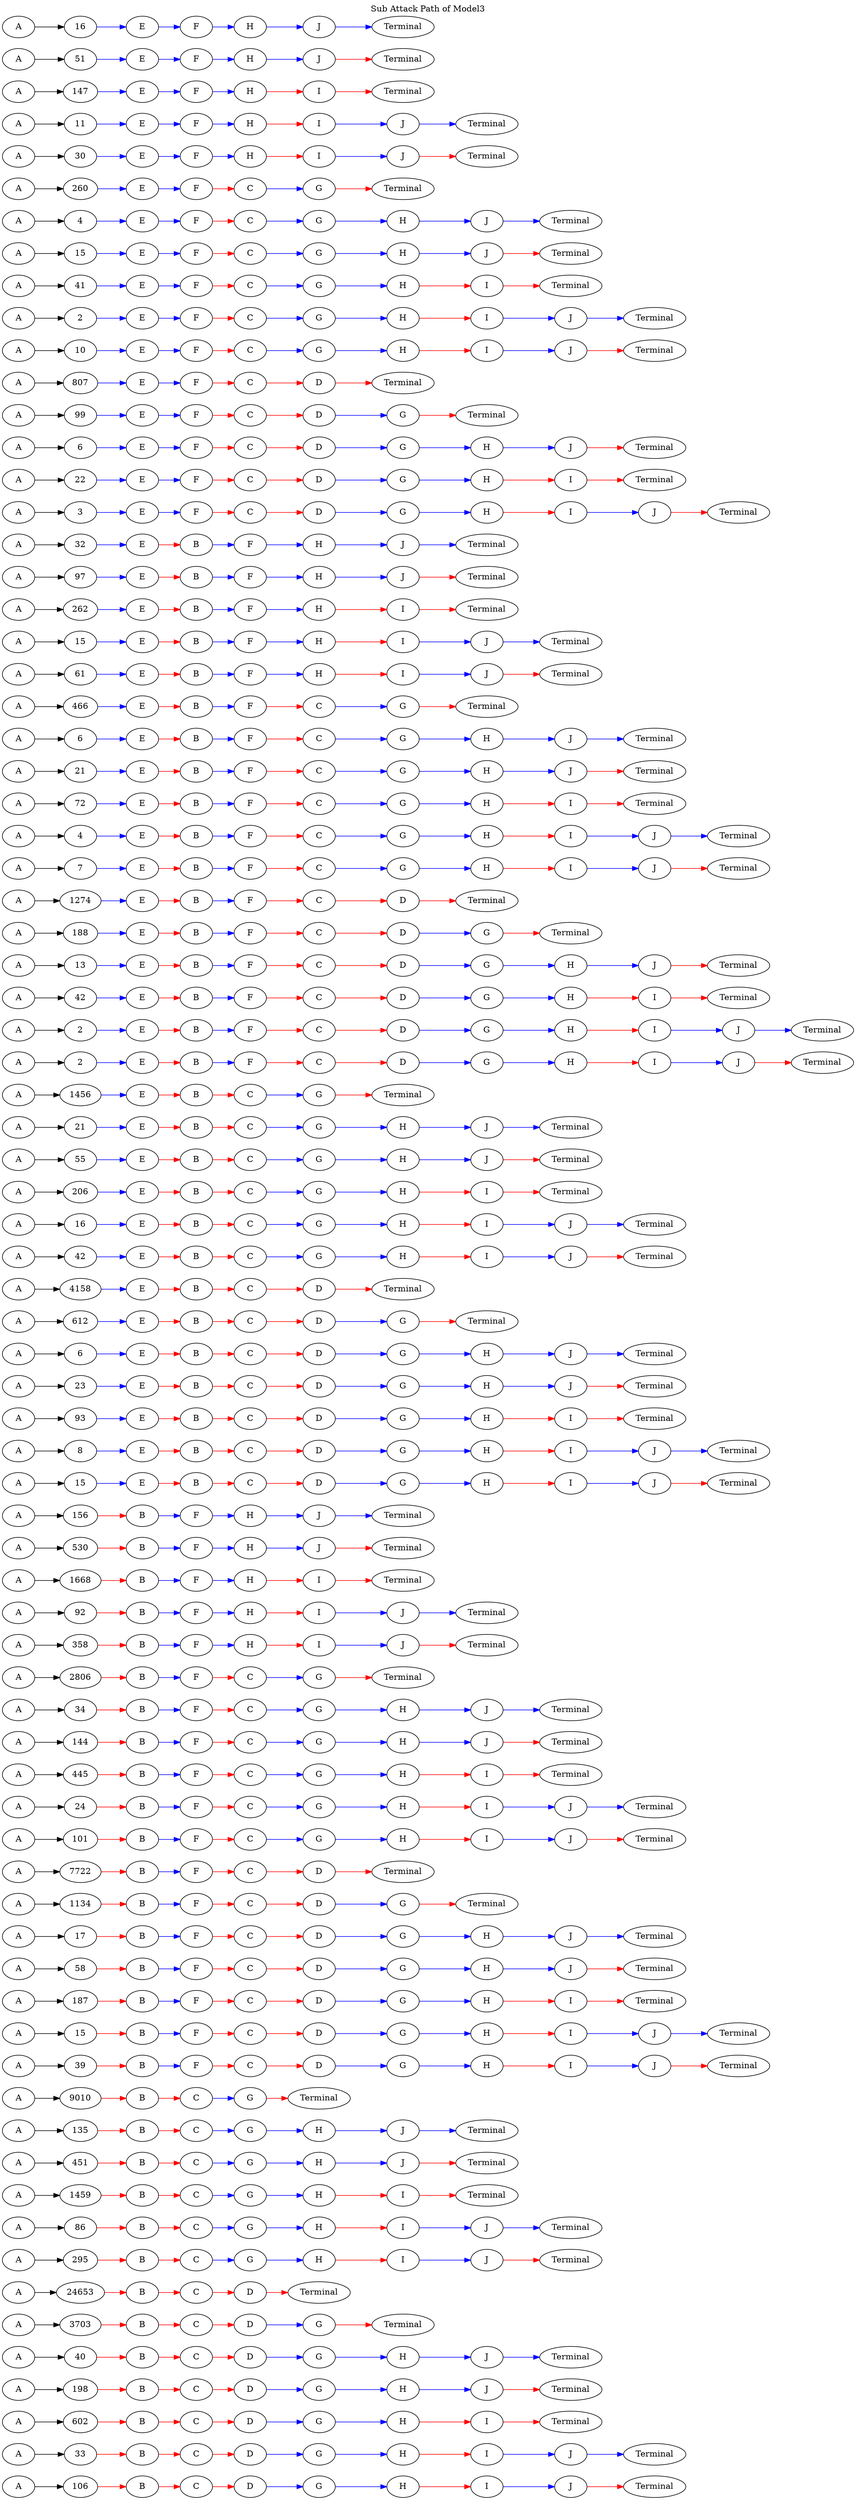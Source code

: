 // Sub Attack Path
digraph SubAttackPathModel {
	graph [label="Sub Attack Path of Model3" labelloc=t rankdir=LR]
	A1 [label=A]
	number_of_attack1 [label=106]
	A1 -> number_of_attack1
	B1 [label=B]
	number_of_attack1 -> B1 [color=red]
	C1 [label=C]
	B1 -> C1 [color=red]
	D1 [label=D]
	C1 -> D1 [color=red]
	G1 [label=G]
	D1 -> G1 [color=blue]
	H1 [label=H]
	G1 -> H1 [color=blue]
	I1 [label=I]
	H1 -> I1 [color=red]
	J1 [label=J]
	I1 -> J1 [color=blue]
	Terminal1 [label=Terminal]
	J1 -> Terminal1 [color=red]
	A2 [label=A]
	number_of_attack2 [label=33]
	A2 -> number_of_attack2
	B2 [label=B]
	number_of_attack2 -> B2 [color=red]
	C2 [label=C]
	B2 -> C2 [color=red]
	D2 [label=D]
	C2 -> D2 [color=red]
	G2 [label=G]
	D2 -> G2 [color=blue]
	H2 [label=H]
	G2 -> H2 [color=blue]
	I2 [label=I]
	H2 -> I2 [color=red]
	J2 [label=J]
	I2 -> J2 [color=blue]
	Terminal2 [label=Terminal]
	J2 -> Terminal2 [color=blue]
	A3 [label=A]
	number_of_attack3 [label=602]
	A3 -> number_of_attack3
	B3 [label=B]
	number_of_attack3 -> B3 [color=red]
	C3 [label=C]
	B3 -> C3 [color=red]
	D3 [label=D]
	C3 -> D3 [color=red]
	G3 [label=G]
	D3 -> G3 [color=blue]
	H3 [label=H]
	G3 -> H3 [color=blue]
	I3 [label=I]
	H3 -> I3 [color=red]
	Terminal3 [label=Terminal]
	I3 -> Terminal3 [color=red]
	A4 [label=A]
	number_of_attack4 [label=198]
	A4 -> number_of_attack4
	B4 [label=B]
	number_of_attack4 -> B4 [color=red]
	C4 [label=C]
	B4 -> C4 [color=red]
	D4 [label=D]
	C4 -> D4 [color=red]
	G4 [label=G]
	D4 -> G4 [color=blue]
	H4 [label=H]
	G4 -> H4 [color=blue]
	J4 [label=J]
	H4 -> J4 [color=blue]
	Terminal4 [label=Terminal]
	J4 -> Terminal4 [color=red]
	A5 [label=A]
	number_of_attack5 [label=40]
	A5 -> number_of_attack5
	B5 [label=B]
	number_of_attack5 -> B5 [color=red]
	C5 [label=C]
	B5 -> C5 [color=red]
	D5 [label=D]
	C5 -> D5 [color=red]
	G5 [label=G]
	D5 -> G5 [color=blue]
	H5 [label=H]
	G5 -> H5 [color=blue]
	J5 [label=J]
	H5 -> J5 [color=blue]
	Terminal5 [label=Terminal]
	J5 -> Terminal5 [color=blue]
	A6 [label=A]
	number_of_attack6 [label=3703]
	A6 -> number_of_attack6
	B6 [label=B]
	number_of_attack6 -> B6 [color=red]
	C6 [label=C]
	B6 -> C6 [color=red]
	D6 [label=D]
	C6 -> D6 [color=red]
	G6 [label=G]
	D6 -> G6 [color=blue]
	Terminal6 [label=Terminal]
	G6 -> Terminal6 [color=red]
	A7 [label=A]
	number_of_attack7 [label=24653]
	A7 -> number_of_attack7
	B7 [label=B]
	number_of_attack7 -> B7 [color=red]
	C7 [label=C]
	B7 -> C7 [color=red]
	D7 [label=D]
	C7 -> D7 [color=red]
	Terminal7 [label=Terminal]
	D7 -> Terminal7 [color=red]
	A8 [label=A]
	number_of_attack8 [label=295]
	A8 -> number_of_attack8
	B8 [label=B]
	number_of_attack8 -> B8 [color=red]
	C8 [label=C]
	B8 -> C8 [color=red]
	G8 [label=G]
	C8 -> G8 [color=blue]
	H8 [label=H]
	G8 -> H8 [color=blue]
	I8 [label=I]
	H8 -> I8 [color=red]
	J8 [label=J]
	I8 -> J8 [color=blue]
	Terminal8 [label=Terminal]
	J8 -> Terminal8 [color=red]
	A9 [label=A]
	number_of_attack9 [label=86]
	A9 -> number_of_attack9
	B9 [label=B]
	number_of_attack9 -> B9 [color=red]
	C9 [label=C]
	B9 -> C9 [color=red]
	G9 [label=G]
	C9 -> G9 [color=blue]
	H9 [label=H]
	G9 -> H9 [color=blue]
	I9 [label=I]
	H9 -> I9 [color=red]
	J9 [label=J]
	I9 -> J9 [color=blue]
	Terminal9 [label=Terminal]
	J9 -> Terminal9 [color=blue]
	A10 [label=A]
	number_of_attack10 [label=1459]
	A10 -> number_of_attack10
	B10 [label=B]
	number_of_attack10 -> B10 [color=red]
	C10 [label=C]
	B10 -> C10 [color=red]
	G10 [label=G]
	C10 -> G10 [color=blue]
	H10 [label=H]
	G10 -> H10 [color=blue]
	I10 [label=I]
	H10 -> I10 [color=red]
	Terminal10 [label=Terminal]
	I10 -> Terminal10 [color=red]
	A11 [label=A]
	number_of_attack11 [label=451]
	A11 -> number_of_attack11
	B11 [label=B]
	number_of_attack11 -> B11 [color=red]
	C11 [label=C]
	B11 -> C11 [color=red]
	G11 [label=G]
	C11 -> G11 [color=blue]
	H11 [label=H]
	G11 -> H11 [color=blue]
	J11 [label=J]
	H11 -> J11 [color=blue]
	Terminal11 [label=Terminal]
	J11 -> Terminal11 [color=red]
	A12 [label=A]
	number_of_attack12 [label=135]
	A12 -> number_of_attack12
	B12 [label=B]
	number_of_attack12 -> B12 [color=red]
	C12 [label=C]
	B12 -> C12 [color=red]
	G12 [label=G]
	C12 -> G12 [color=blue]
	H12 [label=H]
	G12 -> H12 [color=blue]
	J12 [label=J]
	H12 -> J12 [color=blue]
	Terminal12 [label=Terminal]
	J12 -> Terminal12 [color=blue]
	A13 [label=A]
	number_of_attack13 [label=9010]
	A13 -> number_of_attack13
	B13 [label=B]
	number_of_attack13 -> B13 [color=red]
	C13 [label=C]
	B13 -> C13 [color=red]
	G13 [label=G]
	C13 -> G13 [color=blue]
	Terminal13 [label=Terminal]
	G13 -> Terminal13 [color=red]
	A14 [label=A]
	number_of_attack14 [label=39]
	A14 -> number_of_attack14
	B14 [label=B]
	number_of_attack14 -> B14 [color=red]
	F14 [label=F]
	B14 -> F14 [color=blue]
	C14 [label=C]
	F14 -> C14 [color=red]
	D14 [label=D]
	C14 -> D14 [color=red]
	G14 [label=G]
	D14 -> G14 [color=blue]
	H14 [label=H]
	G14 -> H14 [color=blue]
	I14 [label=I]
	H14 -> I14 [color=red]
	J14 [label=J]
	I14 -> J14 [color=blue]
	Terminal14 [label=Terminal]
	J14 -> Terminal14 [color=red]
	A15 [label=A]
	number_of_attack15 [label=15]
	A15 -> number_of_attack15
	B15 [label=B]
	number_of_attack15 -> B15 [color=red]
	F15 [label=F]
	B15 -> F15 [color=blue]
	C15 [label=C]
	F15 -> C15 [color=red]
	D15 [label=D]
	C15 -> D15 [color=red]
	G15 [label=G]
	D15 -> G15 [color=blue]
	H15 [label=H]
	G15 -> H15 [color=blue]
	I15 [label=I]
	H15 -> I15 [color=red]
	J15 [label=J]
	I15 -> J15 [color=blue]
	Terminal15 [label=Terminal]
	J15 -> Terminal15 [color=blue]
	A16 [label=A]
	number_of_attack16 [label=187]
	A16 -> number_of_attack16
	B16 [label=B]
	number_of_attack16 -> B16 [color=red]
	F16 [label=F]
	B16 -> F16 [color=blue]
	C16 [label=C]
	F16 -> C16 [color=red]
	D16 [label=D]
	C16 -> D16 [color=red]
	G16 [label=G]
	D16 -> G16 [color=blue]
	H16 [label=H]
	G16 -> H16 [color=blue]
	I16 [label=I]
	H16 -> I16 [color=red]
	Terminal16 [label=Terminal]
	I16 -> Terminal16 [color=red]
	A17 [label=A]
	number_of_attack17 [label=58]
	A17 -> number_of_attack17
	B17 [label=B]
	number_of_attack17 -> B17 [color=red]
	F17 [label=F]
	B17 -> F17 [color=blue]
	C17 [label=C]
	F17 -> C17 [color=red]
	D17 [label=D]
	C17 -> D17 [color=red]
	G17 [label=G]
	D17 -> G17 [color=blue]
	H17 [label=H]
	G17 -> H17 [color=blue]
	J17 [label=J]
	H17 -> J17 [color=blue]
	Terminal17 [label=Terminal]
	J17 -> Terminal17 [color=red]
	A18 [label=A]
	number_of_attack18 [label=17]
	A18 -> number_of_attack18
	B18 [label=B]
	number_of_attack18 -> B18 [color=red]
	F18 [label=F]
	B18 -> F18 [color=blue]
	C18 [label=C]
	F18 -> C18 [color=red]
	D18 [label=D]
	C18 -> D18 [color=red]
	G18 [label=G]
	D18 -> G18 [color=blue]
	H18 [label=H]
	G18 -> H18 [color=blue]
	J18 [label=J]
	H18 -> J18 [color=blue]
	Terminal18 [label=Terminal]
	J18 -> Terminal18 [color=blue]
	A19 [label=A]
	number_of_attack19 [label=1134]
	A19 -> number_of_attack19
	B19 [label=B]
	number_of_attack19 -> B19 [color=red]
	F19 [label=F]
	B19 -> F19 [color=blue]
	C19 [label=C]
	F19 -> C19 [color=red]
	D19 [label=D]
	C19 -> D19 [color=red]
	G19 [label=G]
	D19 -> G19 [color=blue]
	Terminal19 [label=Terminal]
	G19 -> Terminal19 [color=red]
	A20 [label=A]
	number_of_attack20 [label=7722]
	A20 -> number_of_attack20
	B20 [label=B]
	number_of_attack20 -> B20 [color=red]
	F20 [label=F]
	B20 -> F20 [color=blue]
	C20 [label=C]
	F20 -> C20 [color=red]
	D20 [label=D]
	C20 -> D20 [color=red]
	Terminal20 [label=Terminal]
	D20 -> Terminal20 [color=red]
	A21 [label=A]
	number_of_attack21 [label=101]
	A21 -> number_of_attack21
	B21 [label=B]
	number_of_attack21 -> B21 [color=red]
	F21 [label=F]
	B21 -> F21 [color=blue]
	C21 [label=C]
	F21 -> C21 [color=red]
	G21 [label=G]
	C21 -> G21 [color=blue]
	H21 [label=H]
	G21 -> H21 [color=blue]
	I21 [label=I]
	H21 -> I21 [color=red]
	J21 [label=J]
	I21 -> J21 [color=blue]
	Terminal21 [label=Terminal]
	J21 -> Terminal21 [color=red]
	A22 [label=A]
	number_of_attack22 [label=24]
	A22 -> number_of_attack22
	B22 [label=B]
	number_of_attack22 -> B22 [color=red]
	F22 [label=F]
	B22 -> F22 [color=blue]
	C22 [label=C]
	F22 -> C22 [color=red]
	G22 [label=G]
	C22 -> G22 [color=blue]
	H22 [label=H]
	G22 -> H22 [color=blue]
	I22 [label=I]
	H22 -> I22 [color=red]
	J22 [label=J]
	I22 -> J22 [color=blue]
	Terminal22 [label=Terminal]
	J22 -> Terminal22 [color=blue]
	A23 [label=A]
	number_of_attack23 [label=445]
	A23 -> number_of_attack23
	B23 [label=B]
	number_of_attack23 -> B23 [color=red]
	F23 [label=F]
	B23 -> F23 [color=blue]
	C23 [label=C]
	F23 -> C23 [color=red]
	G23 [label=G]
	C23 -> G23 [color=blue]
	H23 [label=H]
	G23 -> H23 [color=blue]
	I23 [label=I]
	H23 -> I23 [color=red]
	Terminal23 [label=Terminal]
	I23 -> Terminal23 [color=red]
	A24 [label=A]
	number_of_attack24 [label=144]
	A24 -> number_of_attack24
	B24 [label=B]
	number_of_attack24 -> B24 [color=red]
	F24 [label=F]
	B24 -> F24 [color=blue]
	C24 [label=C]
	F24 -> C24 [color=red]
	G24 [label=G]
	C24 -> G24 [color=blue]
	H24 [label=H]
	G24 -> H24 [color=blue]
	J24 [label=J]
	H24 -> J24 [color=blue]
	Terminal24 [label=Terminal]
	J24 -> Terminal24 [color=red]
	A25 [label=A]
	number_of_attack25 [label=34]
	A25 -> number_of_attack25
	B25 [label=B]
	number_of_attack25 -> B25 [color=red]
	F25 [label=F]
	B25 -> F25 [color=blue]
	C25 [label=C]
	F25 -> C25 [color=red]
	G25 [label=G]
	C25 -> G25 [color=blue]
	H25 [label=H]
	G25 -> H25 [color=blue]
	J25 [label=J]
	H25 -> J25 [color=blue]
	Terminal25 [label=Terminal]
	J25 -> Terminal25 [color=blue]
	A26 [label=A]
	number_of_attack26 [label=2806]
	A26 -> number_of_attack26
	B26 [label=B]
	number_of_attack26 -> B26 [color=red]
	F26 [label=F]
	B26 -> F26 [color=blue]
	C26 [label=C]
	F26 -> C26 [color=red]
	G26 [label=G]
	C26 -> G26 [color=blue]
	Terminal26 [label=Terminal]
	G26 -> Terminal26 [color=red]
	A27 [label=A]
	number_of_attack27 [label=358]
	A27 -> number_of_attack27
	B27 [label=B]
	number_of_attack27 -> B27 [color=red]
	F27 [label=F]
	B27 -> F27 [color=blue]
	H27 [label=H]
	F27 -> H27 [color=blue]
	I27 [label=I]
	H27 -> I27 [color=red]
	J27 [label=J]
	I27 -> J27 [color=blue]
	Terminal27 [label=Terminal]
	J27 -> Terminal27 [color=red]
	A28 [label=A]
	number_of_attack28 [label=92]
	A28 -> number_of_attack28
	B28 [label=B]
	number_of_attack28 -> B28 [color=red]
	F28 [label=F]
	B28 -> F28 [color=blue]
	H28 [label=H]
	F28 -> H28 [color=blue]
	I28 [label=I]
	H28 -> I28 [color=red]
	J28 [label=J]
	I28 -> J28 [color=blue]
	Terminal28 [label=Terminal]
	J28 -> Terminal28 [color=blue]
	A29 [label=A]
	number_of_attack29 [label=1668]
	A29 -> number_of_attack29
	B29 [label=B]
	number_of_attack29 -> B29 [color=red]
	F29 [label=F]
	B29 -> F29 [color=blue]
	H29 [label=H]
	F29 -> H29 [color=blue]
	I29 [label=I]
	H29 -> I29 [color=red]
	Terminal29 [label=Terminal]
	I29 -> Terminal29 [color=red]
	A30 [label=A]
	number_of_attack30 [label=530]
	A30 -> number_of_attack30
	B30 [label=B]
	number_of_attack30 -> B30 [color=red]
	F30 [label=F]
	B30 -> F30 [color=blue]
	H30 [label=H]
	F30 -> H30 [color=blue]
	J30 [label=J]
	H30 -> J30 [color=blue]
	Terminal30 [label=Terminal]
	J30 -> Terminal30 [color=red]
	A31 [label=A]
	number_of_attack31 [label=156]
	A31 -> number_of_attack31
	B31 [label=B]
	number_of_attack31 -> B31 [color=red]
	F31 [label=F]
	B31 -> F31 [color=blue]
	H31 [label=H]
	F31 -> H31 [color=blue]
	J31 [label=J]
	H31 -> J31 [color=blue]
	Terminal31 [label=Terminal]
	J31 -> Terminal31 [color=blue]
	A32 [label=A]
	number_of_attack32 [label=15]
	A32 -> number_of_attack32
	E32 [label=E]
	number_of_attack32 -> E32 [color=blue]
	B32 [label=B]
	E32 -> B32 [color=red]
	C32 [label=C]
	B32 -> C32 [color=red]
	D32 [label=D]
	C32 -> D32 [color=red]
	G32 [label=G]
	D32 -> G32 [color=blue]
	H32 [label=H]
	G32 -> H32 [color=blue]
	I32 [label=I]
	H32 -> I32 [color=red]
	J32 [label=J]
	I32 -> J32 [color=blue]
	Terminal32 [label=Terminal]
	J32 -> Terminal32 [color=red]
	A33 [label=A]
	number_of_attack33 [label=8]
	A33 -> number_of_attack33
	E33 [label=E]
	number_of_attack33 -> E33 [color=blue]
	B33 [label=B]
	E33 -> B33 [color=red]
	C33 [label=C]
	B33 -> C33 [color=red]
	D33 [label=D]
	C33 -> D33 [color=red]
	G33 [label=G]
	D33 -> G33 [color=blue]
	H33 [label=H]
	G33 -> H33 [color=blue]
	I33 [label=I]
	H33 -> I33 [color=red]
	J33 [label=J]
	I33 -> J33 [color=blue]
	Terminal33 [label=Terminal]
	J33 -> Terminal33 [color=blue]
	A34 [label=A]
	number_of_attack34 [label=93]
	A34 -> number_of_attack34
	E34 [label=E]
	number_of_attack34 -> E34 [color=blue]
	B34 [label=B]
	E34 -> B34 [color=red]
	C34 [label=C]
	B34 -> C34 [color=red]
	D34 [label=D]
	C34 -> D34 [color=red]
	G34 [label=G]
	D34 -> G34 [color=blue]
	H34 [label=H]
	G34 -> H34 [color=blue]
	I34 [label=I]
	H34 -> I34 [color=red]
	Terminal34 [label=Terminal]
	I34 -> Terminal34 [color=red]
	A35 [label=A]
	number_of_attack35 [label=23]
	A35 -> number_of_attack35
	E35 [label=E]
	number_of_attack35 -> E35 [color=blue]
	B35 [label=B]
	E35 -> B35 [color=red]
	C35 [label=C]
	B35 -> C35 [color=red]
	D35 [label=D]
	C35 -> D35 [color=red]
	G35 [label=G]
	D35 -> G35 [color=blue]
	H35 [label=H]
	G35 -> H35 [color=blue]
	J35 [label=J]
	H35 -> J35 [color=blue]
	Terminal35 [label=Terminal]
	J35 -> Terminal35 [color=red]
	A36 [label=A]
	number_of_attack36 [label=6]
	A36 -> number_of_attack36
	E36 [label=E]
	number_of_attack36 -> E36 [color=blue]
	B36 [label=B]
	E36 -> B36 [color=red]
	C36 [label=C]
	B36 -> C36 [color=red]
	D36 [label=D]
	C36 -> D36 [color=red]
	G36 [label=G]
	D36 -> G36 [color=blue]
	H36 [label=H]
	G36 -> H36 [color=blue]
	J36 [label=J]
	H36 -> J36 [color=blue]
	Terminal36 [label=Terminal]
	J36 -> Terminal36 [color=blue]
	A37 [label=A]
	number_of_attack37 [label=612]
	A37 -> number_of_attack37
	E37 [label=E]
	number_of_attack37 -> E37 [color=blue]
	B37 [label=B]
	E37 -> B37 [color=red]
	C37 [label=C]
	B37 -> C37 [color=red]
	D37 [label=D]
	C37 -> D37 [color=red]
	G37 [label=G]
	D37 -> G37 [color=blue]
	Terminal37 [label=Terminal]
	G37 -> Terminal37 [color=red]
	A38 [label=A]
	number_of_attack38 [label=4158]
	A38 -> number_of_attack38
	E38 [label=E]
	number_of_attack38 -> E38 [color=blue]
	B38 [label=B]
	E38 -> B38 [color=red]
	C38 [label=C]
	B38 -> C38 [color=red]
	D38 [label=D]
	C38 -> D38 [color=red]
	Terminal38 [label=Terminal]
	D38 -> Terminal38 [color=red]
	A39 [label=A]
	number_of_attack39 [label=42]
	A39 -> number_of_attack39
	E39 [label=E]
	number_of_attack39 -> E39 [color=blue]
	B39 [label=B]
	E39 -> B39 [color=red]
	C39 [label=C]
	B39 -> C39 [color=red]
	G39 [label=G]
	C39 -> G39 [color=blue]
	H39 [label=H]
	G39 -> H39 [color=blue]
	I39 [label=I]
	H39 -> I39 [color=red]
	J39 [label=J]
	I39 -> J39 [color=blue]
	Terminal39 [label=Terminal]
	J39 -> Terminal39 [color=red]
	A40 [label=A]
	number_of_attack40 [label=16]
	A40 -> number_of_attack40
	E40 [label=E]
	number_of_attack40 -> E40 [color=blue]
	B40 [label=B]
	E40 -> B40 [color=red]
	C40 [label=C]
	B40 -> C40 [color=red]
	G40 [label=G]
	C40 -> G40 [color=blue]
	H40 [label=H]
	G40 -> H40 [color=blue]
	I40 [label=I]
	H40 -> I40 [color=red]
	J40 [label=J]
	I40 -> J40 [color=blue]
	Terminal40 [label=Terminal]
	J40 -> Terminal40 [color=blue]
	A41 [label=A]
	number_of_attack41 [label=206]
	A41 -> number_of_attack41
	E41 [label=E]
	number_of_attack41 -> E41 [color=blue]
	B41 [label=B]
	E41 -> B41 [color=red]
	C41 [label=C]
	B41 -> C41 [color=red]
	G41 [label=G]
	C41 -> G41 [color=blue]
	H41 [label=H]
	G41 -> H41 [color=blue]
	I41 [label=I]
	H41 -> I41 [color=red]
	Terminal41 [label=Terminal]
	I41 -> Terminal41 [color=red]
	A42 [label=A]
	number_of_attack42 [label=55]
	A42 -> number_of_attack42
	E42 [label=E]
	number_of_attack42 -> E42 [color=blue]
	B42 [label=B]
	E42 -> B42 [color=red]
	C42 [label=C]
	B42 -> C42 [color=red]
	G42 [label=G]
	C42 -> G42 [color=blue]
	H42 [label=H]
	G42 -> H42 [color=blue]
	J42 [label=J]
	H42 -> J42 [color=blue]
	Terminal42 [label=Terminal]
	J42 -> Terminal42 [color=red]
	A43 [label=A]
	number_of_attack43 [label=21]
	A43 -> number_of_attack43
	E43 [label=E]
	number_of_attack43 -> E43 [color=blue]
	B43 [label=B]
	E43 -> B43 [color=red]
	C43 [label=C]
	B43 -> C43 [color=red]
	G43 [label=G]
	C43 -> G43 [color=blue]
	H43 [label=H]
	G43 -> H43 [color=blue]
	J43 [label=J]
	H43 -> J43 [color=blue]
	Terminal43 [label=Terminal]
	J43 -> Terminal43 [color=blue]
	A44 [label=A]
	number_of_attack44 [label=1456]
	A44 -> number_of_attack44
	E44 [label=E]
	number_of_attack44 -> E44 [color=blue]
	B44 [label=B]
	E44 -> B44 [color=red]
	C44 [label=C]
	B44 -> C44 [color=red]
	G44 [label=G]
	C44 -> G44 [color=blue]
	Terminal44 [label=Terminal]
	G44 -> Terminal44 [color=red]
	A45 [label=A]
	number_of_attack45 [label=2]
	A45 -> number_of_attack45
	E45 [label=E]
	number_of_attack45 -> E45 [color=blue]
	B45 [label=B]
	E45 -> B45 [color=red]
	F45 [label=F]
	B45 -> F45 [color=blue]
	C45 [label=C]
	F45 -> C45 [color=red]
	D45 [label=D]
	C45 -> D45 [color=red]
	G45 [label=G]
	D45 -> G45 [color=blue]
	H45 [label=H]
	G45 -> H45 [color=blue]
	I45 [label=I]
	H45 -> I45 [color=red]
	J45 [label=J]
	I45 -> J45 [color=blue]
	Terminal45 [label=Terminal]
	J45 -> Terminal45 [color=red]
	A46 [label=A]
	number_of_attack46 [label=2]
	A46 -> number_of_attack46
	E46 [label=E]
	number_of_attack46 -> E46 [color=blue]
	B46 [label=B]
	E46 -> B46 [color=red]
	F46 [label=F]
	B46 -> F46 [color=blue]
	C46 [label=C]
	F46 -> C46 [color=red]
	D46 [label=D]
	C46 -> D46 [color=red]
	G46 [label=G]
	D46 -> G46 [color=blue]
	H46 [label=H]
	G46 -> H46 [color=blue]
	I46 [label=I]
	H46 -> I46 [color=red]
	J46 [label=J]
	I46 -> J46 [color=blue]
	Terminal46 [label=Terminal]
	J46 -> Terminal46 [color=blue]
	A47 [label=A]
	number_of_attack47 [label=42]
	A47 -> number_of_attack47
	E47 [label=E]
	number_of_attack47 -> E47 [color=blue]
	B47 [label=B]
	E47 -> B47 [color=red]
	F47 [label=F]
	B47 -> F47 [color=blue]
	C47 [label=C]
	F47 -> C47 [color=red]
	D47 [label=D]
	C47 -> D47 [color=red]
	G47 [label=G]
	D47 -> G47 [color=blue]
	H47 [label=H]
	G47 -> H47 [color=blue]
	I47 [label=I]
	H47 -> I47 [color=red]
	Terminal47 [label=Terminal]
	I47 -> Terminal47 [color=red]
	A48 [label=A]
	number_of_attack48 [label=13]
	A48 -> number_of_attack48
	E48 [label=E]
	number_of_attack48 -> E48 [color=blue]
	B48 [label=B]
	E48 -> B48 [color=red]
	F48 [label=F]
	B48 -> F48 [color=blue]
	C48 [label=C]
	F48 -> C48 [color=red]
	D48 [label=D]
	C48 -> D48 [color=red]
	G48 [label=G]
	D48 -> G48 [color=blue]
	H48 [label=H]
	G48 -> H48 [color=blue]
	J48 [label=J]
	H48 -> J48 [color=blue]
	Terminal48 [label=Terminal]
	J48 -> Terminal48 [color=red]
	A49 [label=A]
	number_of_attack49 [label=188]
	A49 -> number_of_attack49
	E49 [label=E]
	number_of_attack49 -> E49 [color=blue]
	B49 [label=B]
	E49 -> B49 [color=red]
	F49 [label=F]
	B49 -> F49 [color=blue]
	C49 [label=C]
	F49 -> C49 [color=red]
	D49 [label=D]
	C49 -> D49 [color=red]
	G49 [label=G]
	D49 -> G49 [color=blue]
	Terminal49 [label=Terminal]
	G49 -> Terminal49 [color=red]
	A50 [label=A]
	number_of_attack50 [label=1274]
	A50 -> number_of_attack50
	E50 [label=E]
	number_of_attack50 -> E50 [color=blue]
	B50 [label=B]
	E50 -> B50 [color=red]
	F50 [label=F]
	B50 -> F50 [color=blue]
	C50 [label=C]
	F50 -> C50 [color=red]
	D50 [label=D]
	C50 -> D50 [color=red]
	Terminal50 [label=Terminal]
	D50 -> Terminal50 [color=red]
	A51 [label=A]
	number_of_attack51 [label=7]
	A51 -> number_of_attack51
	E51 [label=E]
	number_of_attack51 -> E51 [color=blue]
	B51 [label=B]
	E51 -> B51 [color=red]
	F51 [label=F]
	B51 -> F51 [color=blue]
	C51 [label=C]
	F51 -> C51 [color=red]
	G51 [label=G]
	C51 -> G51 [color=blue]
	H51 [label=H]
	G51 -> H51 [color=blue]
	I51 [label=I]
	H51 -> I51 [color=red]
	J51 [label=J]
	I51 -> J51 [color=blue]
	Terminal51 [label=Terminal]
	J51 -> Terminal51 [color=red]
	A52 [label=A]
	number_of_attack52 [label=4]
	A52 -> number_of_attack52
	E52 [label=E]
	number_of_attack52 -> E52 [color=blue]
	B52 [label=B]
	E52 -> B52 [color=red]
	F52 [label=F]
	B52 -> F52 [color=blue]
	C52 [label=C]
	F52 -> C52 [color=red]
	G52 [label=G]
	C52 -> G52 [color=blue]
	H52 [label=H]
	G52 -> H52 [color=blue]
	I52 [label=I]
	H52 -> I52 [color=red]
	J52 [label=J]
	I52 -> J52 [color=blue]
	Terminal52 [label=Terminal]
	J52 -> Terminal52 [color=blue]
	A53 [label=A]
	number_of_attack53 [label=72]
	A53 -> number_of_attack53
	E53 [label=E]
	number_of_attack53 -> E53 [color=blue]
	B53 [label=B]
	E53 -> B53 [color=red]
	F53 [label=F]
	B53 -> F53 [color=blue]
	C53 [label=C]
	F53 -> C53 [color=red]
	G53 [label=G]
	C53 -> G53 [color=blue]
	H53 [label=H]
	G53 -> H53 [color=blue]
	I53 [label=I]
	H53 -> I53 [color=red]
	Terminal53 [label=Terminal]
	I53 -> Terminal53 [color=red]
	A54 [label=A]
	number_of_attack54 [label=21]
	A54 -> number_of_attack54
	E54 [label=E]
	number_of_attack54 -> E54 [color=blue]
	B54 [label=B]
	E54 -> B54 [color=red]
	F54 [label=F]
	B54 -> F54 [color=blue]
	C54 [label=C]
	F54 -> C54 [color=red]
	G54 [label=G]
	C54 -> G54 [color=blue]
	H54 [label=H]
	G54 -> H54 [color=blue]
	J54 [label=J]
	H54 -> J54 [color=blue]
	Terminal54 [label=Terminal]
	J54 -> Terminal54 [color=red]
	A55 [label=A]
	number_of_attack55 [label=6]
	A55 -> number_of_attack55
	E55 [label=E]
	number_of_attack55 -> E55 [color=blue]
	B55 [label=B]
	E55 -> B55 [color=red]
	F55 [label=F]
	B55 -> F55 [color=blue]
	C55 [label=C]
	F55 -> C55 [color=red]
	G55 [label=G]
	C55 -> G55 [color=blue]
	H55 [label=H]
	G55 -> H55 [color=blue]
	J55 [label=J]
	H55 -> J55 [color=blue]
	Terminal55 [label=Terminal]
	J55 -> Terminal55 [color=blue]
	A56 [label=A]
	number_of_attack56 [label=466]
	A56 -> number_of_attack56
	E56 [label=E]
	number_of_attack56 -> E56 [color=blue]
	B56 [label=B]
	E56 -> B56 [color=red]
	F56 [label=F]
	B56 -> F56 [color=blue]
	C56 [label=C]
	F56 -> C56 [color=red]
	G56 [label=G]
	C56 -> G56 [color=blue]
	Terminal56 [label=Terminal]
	G56 -> Terminal56 [color=red]
	A57 [label=A]
	number_of_attack57 [label=61]
	A57 -> number_of_attack57
	E57 [label=E]
	number_of_attack57 -> E57 [color=blue]
	B57 [label=B]
	E57 -> B57 [color=red]
	F57 [label=F]
	B57 -> F57 [color=blue]
	H57 [label=H]
	F57 -> H57 [color=blue]
	I57 [label=I]
	H57 -> I57 [color=red]
	J57 [label=J]
	I57 -> J57 [color=blue]
	Terminal57 [label=Terminal]
	J57 -> Terminal57 [color=red]
	A58 [label=A]
	number_of_attack58 [label=15]
	A58 -> number_of_attack58
	E58 [label=E]
	number_of_attack58 -> E58 [color=blue]
	B58 [label=B]
	E58 -> B58 [color=red]
	F58 [label=F]
	B58 -> F58 [color=blue]
	H58 [label=H]
	F58 -> H58 [color=blue]
	I58 [label=I]
	H58 -> I58 [color=red]
	J58 [label=J]
	I58 -> J58 [color=blue]
	Terminal58 [label=Terminal]
	J58 -> Terminal58 [color=blue]
	A59 [label=A]
	number_of_attack59 [label=262]
	A59 -> number_of_attack59
	E59 [label=E]
	number_of_attack59 -> E59 [color=blue]
	B59 [label=B]
	E59 -> B59 [color=red]
	F59 [label=F]
	B59 -> F59 [color=blue]
	H59 [label=H]
	F59 -> H59 [color=blue]
	I59 [label=I]
	H59 -> I59 [color=red]
	Terminal59 [label=Terminal]
	I59 -> Terminal59 [color=red]
	A60 [label=A]
	number_of_attack60 [label=97]
	A60 -> number_of_attack60
	E60 [label=E]
	number_of_attack60 -> E60 [color=blue]
	B60 [label=B]
	E60 -> B60 [color=red]
	F60 [label=F]
	B60 -> F60 [color=blue]
	H60 [label=H]
	F60 -> H60 [color=blue]
	J60 [label=J]
	H60 -> J60 [color=blue]
	Terminal60 [label=Terminal]
	J60 -> Terminal60 [color=red]
	A61 [label=A]
	number_of_attack61 [label=32]
	A61 -> number_of_attack61
	E61 [label=E]
	number_of_attack61 -> E61 [color=blue]
	B61 [label=B]
	E61 -> B61 [color=red]
	F61 [label=F]
	B61 -> F61 [color=blue]
	H61 [label=H]
	F61 -> H61 [color=blue]
	J61 [label=J]
	H61 -> J61 [color=blue]
	Terminal61 [label=Terminal]
	J61 -> Terminal61 [color=blue]
	A62 [label=A]
	number_of_attack62 [label=3]
	A62 -> number_of_attack62
	E62 [label=E]
	number_of_attack62 -> E62 [color=blue]
	F62 [label=F]
	E62 -> F62 [color=blue]
	C62 [label=C]
	F62 -> C62 [color=red]
	D62 [label=D]
	C62 -> D62 [color=red]
	G62 [label=G]
	D62 -> G62 [color=blue]
	H62 [label=H]
	G62 -> H62 [color=blue]
	I62 [label=I]
	H62 -> I62 [color=red]
	J62 [label=J]
	I62 -> J62 [color=blue]
	Terminal62 [label=Terminal]
	J62 -> Terminal62 [color=red]
	A63 [label=A]
	number_of_attack63 [label=22]
	A63 -> number_of_attack63
	E63 [label=E]
	number_of_attack63 -> E63 [color=blue]
	F63 [label=F]
	E63 -> F63 [color=blue]
	C63 [label=C]
	F63 -> C63 [color=red]
	D63 [label=D]
	C63 -> D63 [color=red]
	G63 [label=G]
	D63 -> G63 [color=blue]
	H63 [label=H]
	G63 -> H63 [color=blue]
	I63 [label=I]
	H63 -> I63 [color=red]
	Terminal63 [label=Terminal]
	I63 -> Terminal63 [color=red]
	A64 [label=A]
	number_of_attack64 [label=6]
	A64 -> number_of_attack64
	E64 [label=E]
	number_of_attack64 -> E64 [color=blue]
	F64 [label=F]
	E64 -> F64 [color=blue]
	C64 [label=C]
	F64 -> C64 [color=red]
	D64 [label=D]
	C64 -> D64 [color=red]
	G64 [label=G]
	D64 -> G64 [color=blue]
	H64 [label=H]
	G64 -> H64 [color=blue]
	J64 [label=J]
	H64 -> J64 [color=blue]
	Terminal64 [label=Terminal]
	J64 -> Terminal64 [color=red]
	A65 [label=A]
	number_of_attack65 [label=99]
	A65 -> number_of_attack65
	E65 [label=E]
	number_of_attack65 -> E65 [color=blue]
	F65 [label=F]
	E65 -> F65 [color=blue]
	C65 [label=C]
	F65 -> C65 [color=red]
	D65 [label=D]
	C65 -> D65 [color=red]
	G65 [label=G]
	D65 -> G65 [color=blue]
	Terminal65 [label=Terminal]
	G65 -> Terminal65 [color=red]
	A66 [label=A]
	number_of_attack66 [label=807]
	A66 -> number_of_attack66
	E66 [label=E]
	number_of_attack66 -> E66 [color=blue]
	F66 [label=F]
	E66 -> F66 [color=blue]
	C66 [label=C]
	F66 -> C66 [color=red]
	D66 [label=D]
	C66 -> D66 [color=red]
	Terminal66 [label=Terminal]
	D66 -> Terminal66 [color=red]
	A67 [label=A]
	number_of_attack67 [label=10]
	A67 -> number_of_attack67
	E67 [label=E]
	number_of_attack67 -> E67 [color=blue]
	F67 [label=F]
	E67 -> F67 [color=blue]
	C67 [label=C]
	F67 -> C67 [color=red]
	G67 [label=G]
	C67 -> G67 [color=blue]
	H67 [label=H]
	G67 -> H67 [color=blue]
	I67 [label=I]
	H67 -> I67 [color=red]
	J67 [label=J]
	I67 -> J67 [color=blue]
	Terminal67 [label=Terminal]
	J67 -> Terminal67 [color=red]
	A68 [label=A]
	number_of_attack68 [label=2]
	A68 -> number_of_attack68
	E68 [label=E]
	number_of_attack68 -> E68 [color=blue]
	F68 [label=F]
	E68 -> F68 [color=blue]
	C68 [label=C]
	F68 -> C68 [color=red]
	G68 [label=G]
	C68 -> G68 [color=blue]
	H68 [label=H]
	G68 -> H68 [color=blue]
	I68 [label=I]
	H68 -> I68 [color=red]
	J68 [label=J]
	I68 -> J68 [color=blue]
	Terminal68 [label=Terminal]
	J68 -> Terminal68 [color=blue]
	A69 [label=A]
	number_of_attack69 [label=41]
	A69 -> number_of_attack69
	E69 [label=E]
	number_of_attack69 -> E69 [color=blue]
	F69 [label=F]
	E69 -> F69 [color=blue]
	C69 [label=C]
	F69 -> C69 [color=red]
	G69 [label=G]
	C69 -> G69 [color=blue]
	H69 [label=H]
	G69 -> H69 [color=blue]
	I69 [label=I]
	H69 -> I69 [color=red]
	Terminal69 [label=Terminal]
	I69 -> Terminal69 [color=red]
	A70 [label=A]
	number_of_attack70 [label=15]
	A70 -> number_of_attack70
	E70 [label=E]
	number_of_attack70 -> E70 [color=blue]
	F70 [label=F]
	E70 -> F70 [color=blue]
	C70 [label=C]
	F70 -> C70 [color=red]
	G70 [label=G]
	C70 -> G70 [color=blue]
	H70 [label=H]
	G70 -> H70 [color=blue]
	J70 [label=J]
	H70 -> J70 [color=blue]
	Terminal70 [label=Terminal]
	J70 -> Terminal70 [color=red]
	A71 [label=A]
	number_of_attack71 [label=4]
	A71 -> number_of_attack71
	E71 [label=E]
	number_of_attack71 -> E71 [color=blue]
	F71 [label=F]
	E71 -> F71 [color=blue]
	C71 [label=C]
	F71 -> C71 [color=red]
	G71 [label=G]
	C71 -> G71 [color=blue]
	H71 [label=H]
	G71 -> H71 [color=blue]
	J71 [label=J]
	H71 -> J71 [color=blue]
	Terminal71 [label=Terminal]
	J71 -> Terminal71 [color=blue]
	A72 [label=A]
	number_of_attack72 [label=260]
	A72 -> number_of_attack72
	E72 [label=E]
	number_of_attack72 -> E72 [color=blue]
	F72 [label=F]
	E72 -> F72 [color=blue]
	C72 [label=C]
	F72 -> C72 [color=red]
	G72 [label=G]
	C72 -> G72 [color=blue]
	Terminal72 [label=Terminal]
	G72 -> Terminal72 [color=red]
	A73 [label=A]
	number_of_attack73 [label=30]
	A73 -> number_of_attack73
	E73 [label=E]
	number_of_attack73 -> E73 [color=blue]
	F73 [label=F]
	E73 -> F73 [color=blue]
	H73 [label=H]
	F73 -> H73 [color=blue]
	I73 [label=I]
	H73 -> I73 [color=red]
	J73 [label=J]
	I73 -> J73 [color=blue]
	Terminal73 [label=Terminal]
	J73 -> Terminal73 [color=red]
	A74 [label=A]
	number_of_attack74 [label=11]
	A74 -> number_of_attack74
	E74 [label=E]
	number_of_attack74 -> E74 [color=blue]
	F74 [label=F]
	E74 -> F74 [color=blue]
	H74 [label=H]
	F74 -> H74 [color=blue]
	I74 [label=I]
	H74 -> I74 [color=red]
	J74 [label=J]
	I74 -> J74 [color=blue]
	Terminal74 [label=Terminal]
	J74 -> Terminal74 [color=blue]
	A75 [label=A]
	number_of_attack75 [label=147]
	A75 -> number_of_attack75
	E75 [label=E]
	number_of_attack75 -> E75 [color=blue]
	F75 [label=F]
	E75 -> F75 [color=blue]
	H75 [label=H]
	F75 -> H75 [color=blue]
	I75 [label=I]
	H75 -> I75 [color=red]
	Terminal75 [label=Terminal]
	I75 -> Terminal75 [color=red]
	A76 [label=A]
	number_of_attack76 [label=51]
	A76 -> number_of_attack76
	E76 [label=E]
	number_of_attack76 -> E76 [color=blue]
	F76 [label=F]
	E76 -> F76 [color=blue]
	H76 [label=H]
	F76 -> H76 [color=blue]
	J76 [label=J]
	H76 -> J76 [color=blue]
	Terminal76 [label=Terminal]
	J76 -> Terminal76 [color=red]
	A77 [label=A]
	number_of_attack77 [label=16]
	A77 -> number_of_attack77
	E77 [label=E]
	number_of_attack77 -> E77 [color=blue]
	F77 [label=F]
	E77 -> F77 [color=blue]
	H77 [label=H]
	F77 -> H77 [color=blue]
	J77 [label=J]
	H77 -> J77 [color=blue]
	Terminal77 [label=Terminal]
	J77 -> Terminal77 [color=blue]
}
